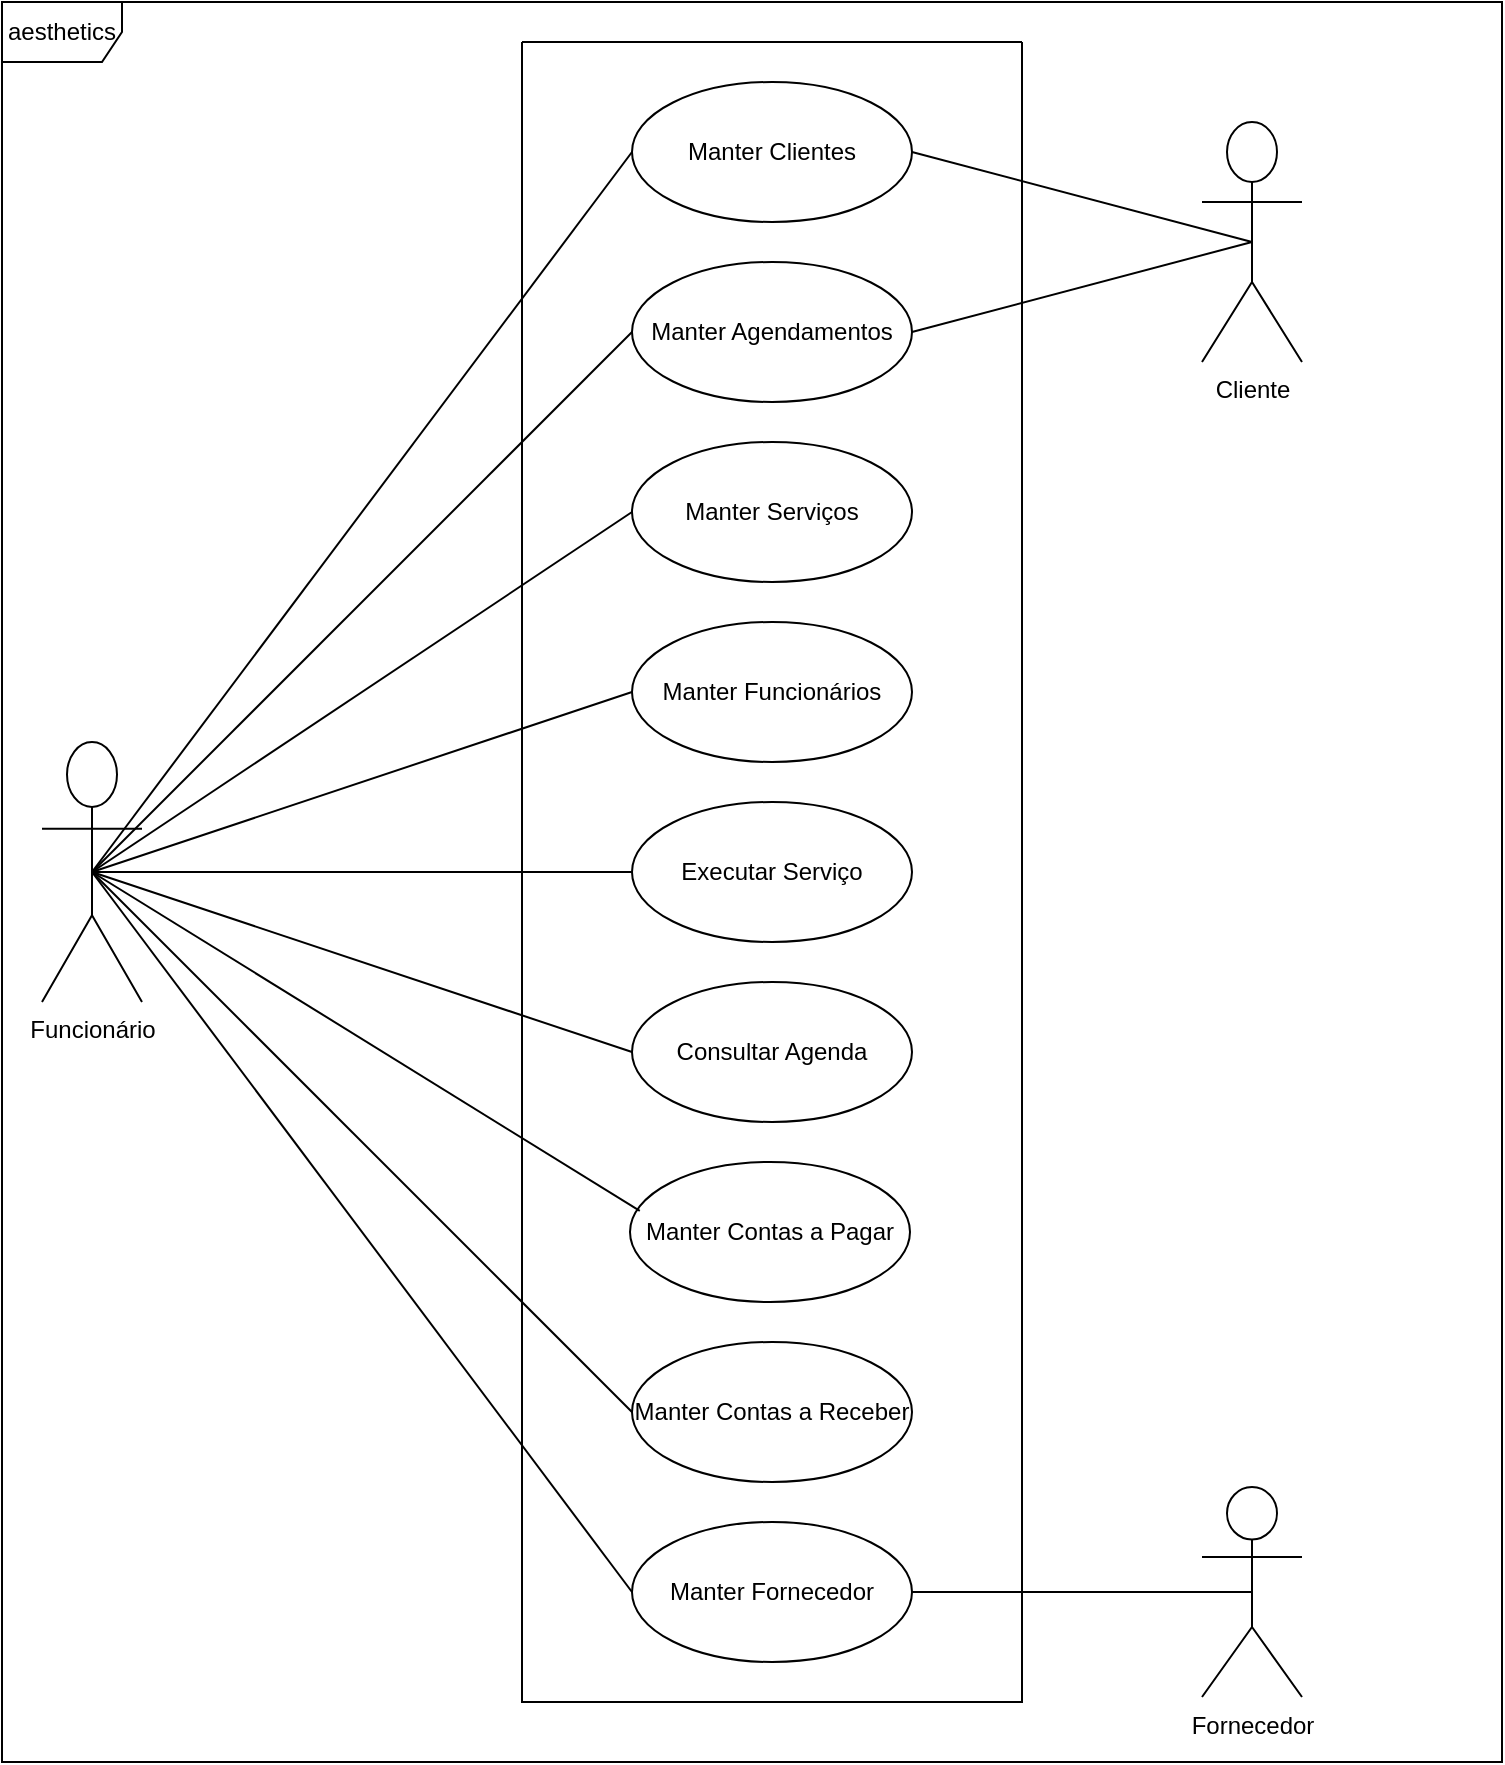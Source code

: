 <mxfile version="21.3.7" type="device">
  <diagram name="Página-1" id="PfzMEz28mflTiCGQ2ddr">
    <mxGraphModel dx="2049" dy="1091" grid="1" gridSize="10" guides="1" tooltips="1" connect="1" arrows="1" fold="1" page="1" pageScale="1" pageWidth="827" pageHeight="1169" math="0" shadow="0">
      <root>
        <mxCell id="0" />
        <mxCell id="1" parent="0" />
        <mxCell id="Haq6zWAP_Mepnp8jKoBO-2" value="aesthetics" style="shape=umlFrame;whiteSpace=wrap;html=1;pointerEvents=0;" vertex="1" parent="1">
          <mxGeometry x="30" y="50" width="750" height="880" as="geometry" />
        </mxCell>
        <mxCell id="Haq6zWAP_Mepnp8jKoBO-3" value="Funcionário" style="shape=umlActor;verticalLabelPosition=bottom;verticalAlign=top;html=1;" vertex="1" parent="1">
          <mxGeometry x="50" y="420" width="50" height="130" as="geometry" />
        </mxCell>
        <mxCell id="Haq6zWAP_Mepnp8jKoBO-4" value="Cliente" style="shape=umlActor;verticalLabelPosition=bottom;verticalAlign=top;html=1;" vertex="1" parent="1">
          <mxGeometry x="630" y="110" width="50" height="120" as="geometry" />
        </mxCell>
        <mxCell id="Haq6zWAP_Mepnp8jKoBO-14" value="" style="swimlane;startSize=0;" vertex="1" parent="1">
          <mxGeometry x="290" y="70" width="250" height="830" as="geometry" />
        </mxCell>
        <mxCell id="Haq6zWAP_Mepnp8jKoBO-12" value="Manter Contas a Pagar" style="ellipse;whiteSpace=wrap;html=1;" vertex="1" parent="Haq6zWAP_Mepnp8jKoBO-14">
          <mxGeometry x="54" y="560" width="140" height="70" as="geometry" />
        </mxCell>
        <mxCell id="Haq6zWAP_Mepnp8jKoBO-11" value="Consultar Agenda" style="ellipse;whiteSpace=wrap;html=1;" vertex="1" parent="Haq6zWAP_Mepnp8jKoBO-14">
          <mxGeometry x="55" y="470" width="140" height="70" as="geometry" />
        </mxCell>
        <mxCell id="Haq6zWAP_Mepnp8jKoBO-10" value="Executar Serviço" style="ellipse;whiteSpace=wrap;html=1;" vertex="1" parent="Haq6zWAP_Mepnp8jKoBO-14">
          <mxGeometry x="55" y="380" width="140" height="70" as="geometry" />
        </mxCell>
        <mxCell id="Haq6zWAP_Mepnp8jKoBO-7" value="Manter Funcionários" style="ellipse;whiteSpace=wrap;html=1;" vertex="1" parent="Haq6zWAP_Mepnp8jKoBO-14">
          <mxGeometry x="55" y="290" width="140" height="70" as="geometry" />
        </mxCell>
        <mxCell id="Haq6zWAP_Mepnp8jKoBO-6" value="Manter Serviços" style="ellipse;whiteSpace=wrap;html=1;" vertex="1" parent="Haq6zWAP_Mepnp8jKoBO-14">
          <mxGeometry x="55" y="200" width="140" height="70" as="geometry" />
        </mxCell>
        <mxCell id="Haq6zWAP_Mepnp8jKoBO-8" value="Manter Agendamentos" style="ellipse;whiteSpace=wrap;html=1;" vertex="1" parent="Haq6zWAP_Mepnp8jKoBO-14">
          <mxGeometry x="55" y="110" width="140" height="70" as="geometry" />
        </mxCell>
        <mxCell id="Haq6zWAP_Mepnp8jKoBO-9" value="Manter Clientes" style="ellipse;whiteSpace=wrap;html=1;" vertex="1" parent="Haq6zWAP_Mepnp8jKoBO-14">
          <mxGeometry x="55" y="20" width="140" height="70" as="geometry" />
        </mxCell>
        <mxCell id="Haq6zWAP_Mepnp8jKoBO-15" value="Manter Contas a Receber" style="ellipse;whiteSpace=wrap;html=1;" vertex="1" parent="Haq6zWAP_Mepnp8jKoBO-14">
          <mxGeometry x="55" y="650" width="140" height="70" as="geometry" />
        </mxCell>
        <mxCell id="Haq6zWAP_Mepnp8jKoBO-16" value="Manter Fornecedor" style="ellipse;whiteSpace=wrap;html=1;" vertex="1" parent="Haq6zWAP_Mepnp8jKoBO-14">
          <mxGeometry x="55" y="740" width="140" height="70" as="geometry" />
        </mxCell>
        <mxCell id="Haq6zWAP_Mepnp8jKoBO-17" value="Fornecedor" style="shape=umlActor;verticalLabelPosition=bottom;verticalAlign=top;html=1;" vertex="1" parent="1">
          <mxGeometry x="630" y="792.5" width="50" height="105" as="geometry" />
        </mxCell>
        <mxCell id="Haq6zWAP_Mepnp8jKoBO-39" value="" style="endArrow=none;html=1;rounded=0;exitX=0.5;exitY=0.5;exitDx=0;exitDy=0;exitPerimeter=0;entryX=0;entryY=0.5;entryDx=0;entryDy=0;" edge="1" parent="1" source="Haq6zWAP_Mepnp8jKoBO-3" target="Haq6zWAP_Mepnp8jKoBO-9">
          <mxGeometry width="50" height="50" relative="1" as="geometry">
            <mxPoint x="280" y="570" as="sourcePoint" />
            <mxPoint x="330" y="520" as="targetPoint" />
          </mxGeometry>
        </mxCell>
        <mxCell id="Haq6zWAP_Mepnp8jKoBO-40" value="" style="endArrow=none;html=1;rounded=0;exitX=0.5;exitY=0.5;exitDx=0;exitDy=0;exitPerimeter=0;entryX=0;entryY=0.5;entryDx=0;entryDy=0;" edge="1" parent="1" source="Haq6zWAP_Mepnp8jKoBO-3" target="Haq6zWAP_Mepnp8jKoBO-8">
          <mxGeometry width="50" height="50" relative="1" as="geometry">
            <mxPoint x="280" y="570" as="sourcePoint" />
            <mxPoint x="330" y="520" as="targetPoint" />
          </mxGeometry>
        </mxCell>
        <mxCell id="Haq6zWAP_Mepnp8jKoBO-41" value="" style="endArrow=none;html=1;rounded=0;exitX=0.5;exitY=0.5;exitDx=0;exitDy=0;exitPerimeter=0;entryX=0;entryY=0.5;entryDx=0;entryDy=0;" edge="1" parent="1" source="Haq6zWAP_Mepnp8jKoBO-3" target="Haq6zWAP_Mepnp8jKoBO-6">
          <mxGeometry width="50" height="50" relative="1" as="geometry">
            <mxPoint x="280" y="570" as="sourcePoint" />
            <mxPoint x="330" y="520" as="targetPoint" />
          </mxGeometry>
        </mxCell>
        <mxCell id="Haq6zWAP_Mepnp8jKoBO-42" value="" style="endArrow=none;html=1;rounded=0;exitX=0.5;exitY=0.5;exitDx=0;exitDy=0;exitPerimeter=0;entryX=0;entryY=0.5;entryDx=0;entryDy=0;" edge="1" parent="1" source="Haq6zWAP_Mepnp8jKoBO-3" target="Haq6zWAP_Mepnp8jKoBO-7">
          <mxGeometry width="50" height="50" relative="1" as="geometry">
            <mxPoint x="280" y="570" as="sourcePoint" />
            <mxPoint x="330" y="520" as="targetPoint" />
          </mxGeometry>
        </mxCell>
        <mxCell id="Haq6zWAP_Mepnp8jKoBO-43" value="" style="endArrow=none;html=1;rounded=0;exitX=0.5;exitY=0.5;exitDx=0;exitDy=0;exitPerimeter=0;entryX=0;entryY=0.5;entryDx=0;entryDy=0;" edge="1" parent="1" source="Haq6zWAP_Mepnp8jKoBO-3" target="Haq6zWAP_Mepnp8jKoBO-10">
          <mxGeometry width="50" height="50" relative="1" as="geometry">
            <mxPoint x="280" y="570" as="sourcePoint" />
            <mxPoint x="330" y="520" as="targetPoint" />
          </mxGeometry>
        </mxCell>
        <mxCell id="Haq6zWAP_Mepnp8jKoBO-44" value="" style="endArrow=none;html=1;rounded=0;exitX=0.5;exitY=0.5;exitDx=0;exitDy=0;exitPerimeter=0;entryX=0;entryY=0.5;entryDx=0;entryDy=0;" edge="1" parent="1" source="Haq6zWAP_Mepnp8jKoBO-3" target="Haq6zWAP_Mepnp8jKoBO-11">
          <mxGeometry width="50" height="50" relative="1" as="geometry">
            <mxPoint x="280" y="570" as="sourcePoint" />
            <mxPoint x="330" y="520" as="targetPoint" />
          </mxGeometry>
        </mxCell>
        <mxCell id="Haq6zWAP_Mepnp8jKoBO-45" value="" style="endArrow=none;html=1;rounded=0;entryX=0.035;entryY=0.349;entryDx=0;entryDy=0;entryPerimeter=0;exitX=0.5;exitY=0.5;exitDx=0;exitDy=0;exitPerimeter=0;" edge="1" parent="1" source="Haq6zWAP_Mepnp8jKoBO-3" target="Haq6zWAP_Mepnp8jKoBO-12">
          <mxGeometry width="50" height="50" relative="1" as="geometry">
            <mxPoint x="130" y="450" as="sourcePoint" />
            <mxPoint x="330" y="520" as="targetPoint" />
          </mxGeometry>
        </mxCell>
        <mxCell id="Haq6zWAP_Mepnp8jKoBO-46" value="" style="endArrow=none;html=1;rounded=0;exitX=0.5;exitY=0.5;exitDx=0;exitDy=0;exitPerimeter=0;entryX=0;entryY=0.5;entryDx=0;entryDy=0;" edge="1" parent="1" source="Haq6zWAP_Mepnp8jKoBO-3" target="Haq6zWAP_Mepnp8jKoBO-15">
          <mxGeometry width="50" height="50" relative="1" as="geometry">
            <mxPoint x="280" y="570" as="sourcePoint" />
            <mxPoint x="330" y="520" as="targetPoint" />
          </mxGeometry>
        </mxCell>
        <mxCell id="Haq6zWAP_Mepnp8jKoBO-47" value="" style="endArrow=none;html=1;rounded=0;entryX=0;entryY=0.5;entryDx=0;entryDy=0;exitX=0.5;exitY=0.5;exitDx=0;exitDy=0;exitPerimeter=0;" edge="1" parent="1" source="Haq6zWAP_Mepnp8jKoBO-3" target="Haq6zWAP_Mepnp8jKoBO-16">
          <mxGeometry width="50" height="50" relative="1" as="geometry">
            <mxPoint x="130" y="450" as="sourcePoint" />
            <mxPoint x="330" y="520" as="targetPoint" />
          </mxGeometry>
        </mxCell>
        <mxCell id="Haq6zWAP_Mepnp8jKoBO-49" value="" style="endArrow=none;html=1;rounded=0;entryX=0.5;entryY=0.5;entryDx=0;entryDy=0;entryPerimeter=0;exitX=1;exitY=0.5;exitDx=0;exitDy=0;" edge="1" parent="1" source="Haq6zWAP_Mepnp8jKoBO-16" target="Haq6zWAP_Mepnp8jKoBO-17">
          <mxGeometry width="50" height="50" relative="1" as="geometry">
            <mxPoint x="350" y="580" as="sourcePoint" />
            <mxPoint x="635" y="822.5" as="targetPoint" />
          </mxGeometry>
        </mxCell>
        <mxCell id="Haq6zWAP_Mepnp8jKoBO-50" value="" style="endArrow=none;html=1;rounded=0;entryX=0.5;entryY=0.5;entryDx=0;entryDy=0;entryPerimeter=0;exitX=1;exitY=0.5;exitDx=0;exitDy=0;" edge="1" parent="1" source="Haq6zWAP_Mepnp8jKoBO-9" target="Haq6zWAP_Mepnp8jKoBO-4">
          <mxGeometry width="50" height="50" relative="1" as="geometry">
            <mxPoint x="350" y="580" as="sourcePoint" />
            <mxPoint x="615" y="200" as="targetPoint" />
          </mxGeometry>
        </mxCell>
        <mxCell id="Haq6zWAP_Mepnp8jKoBO-51" value="" style="endArrow=none;html=1;rounded=0;entryX=0.5;entryY=0.5;entryDx=0;entryDy=0;entryPerimeter=0;exitX=1;exitY=0.5;exitDx=0;exitDy=0;" edge="1" parent="1" source="Haq6zWAP_Mepnp8jKoBO-8" target="Haq6zWAP_Mepnp8jKoBO-4">
          <mxGeometry width="50" height="50" relative="1" as="geometry">
            <mxPoint x="350" y="580" as="sourcePoint" />
            <mxPoint x="615" y="200" as="targetPoint" />
          </mxGeometry>
        </mxCell>
      </root>
    </mxGraphModel>
  </diagram>
</mxfile>
